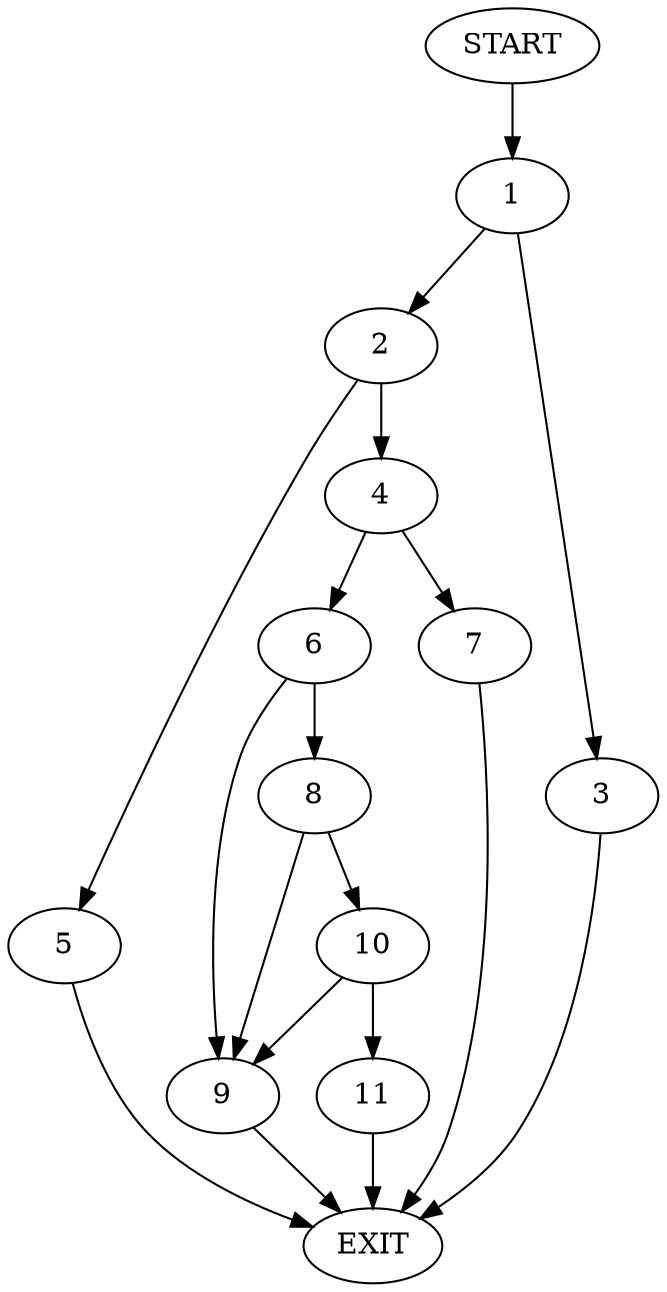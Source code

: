 digraph {
0 [label="START"]
12 [label="EXIT"]
0 -> 1
1 -> 2
1 -> 3
3 -> 12
2 -> 4
2 -> 5
5 -> 12
4 -> 6
4 -> 7
7 -> 12
6 -> 8
6 -> 9
8 -> 10
8 -> 9
9 -> 12
10 -> 9
10 -> 11
11 -> 12
}

